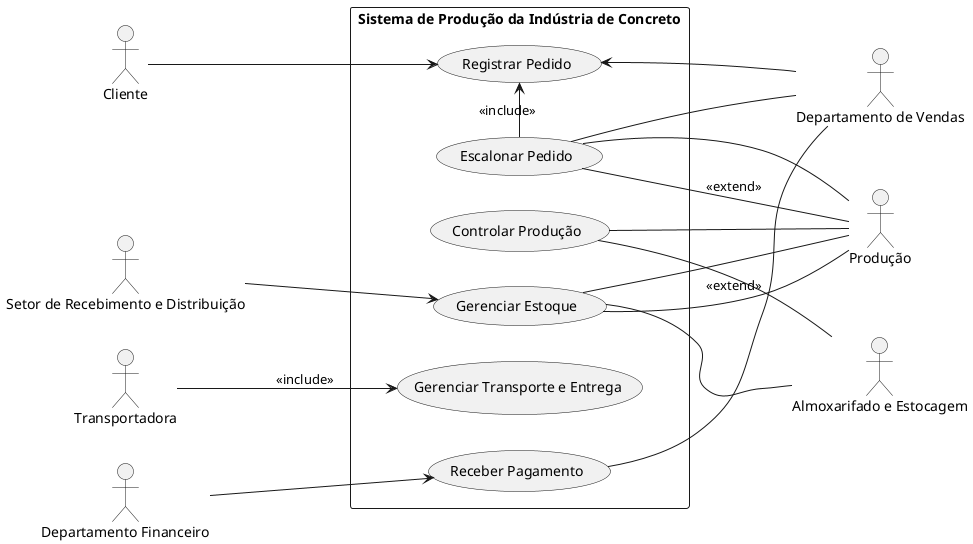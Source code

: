 @startuml

left to right direction
skinparam packageStyle rect
actor Cliente
actor "Departamento de Vendas" as dv
actor Produção
actor "Almoxarifado e Estocagem" as ae
actor "Setor de Recebimento e Distribuição" as srd
actor Transportadora
actor "Departamento Financeiro" as df

rectangle "Sistema de Produção da Indústria de Concreto" {
  usecase "Registrar Pedido" as UC1
  usecase "Escalonar Pedido" as UC2
  usecase "Controlar Produção" as UC3
  usecase "Gerenciar Estoque" as UC4
  usecase "Gerenciar Transporte e Entrega" as UC5
  usecase "Receber Pagamento" as UC6

  Cliente --> UC1
  UC1 <-- dv
  dv -- UC2
  UC2 -- Produção
  Produção -- UC3
  UC3 -- ae
  UC4 -- Produção
  UC4 -- ae
  srd --> UC4
  UC6 -- dv
  df -->UC6

  UC2 -- Produção : <<extend>>
  UC4 -- Produção : <<extend>>
  UC2 -> UC1 : <<include>>
  Transportadora --> UC5 : <<include>>

}

@enduml